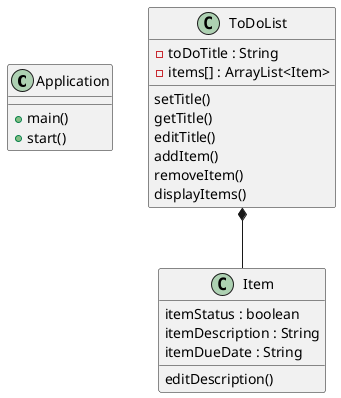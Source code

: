 @startuml
'https://plantuml.com/class-diagram


class Application {
+ main()
+ start()
}

class ToDoList {
- toDoTitle : String
- items[] : ArrayList<Item>
setTitle()
getTitle()
editTitle()
addItem()
removeItem()
displayItems()
}

class Item {
itemStatus : boolean
itemDescription : String
itemDueDate : String

editDescription()

}

ToDoList *-- Item
@enduml